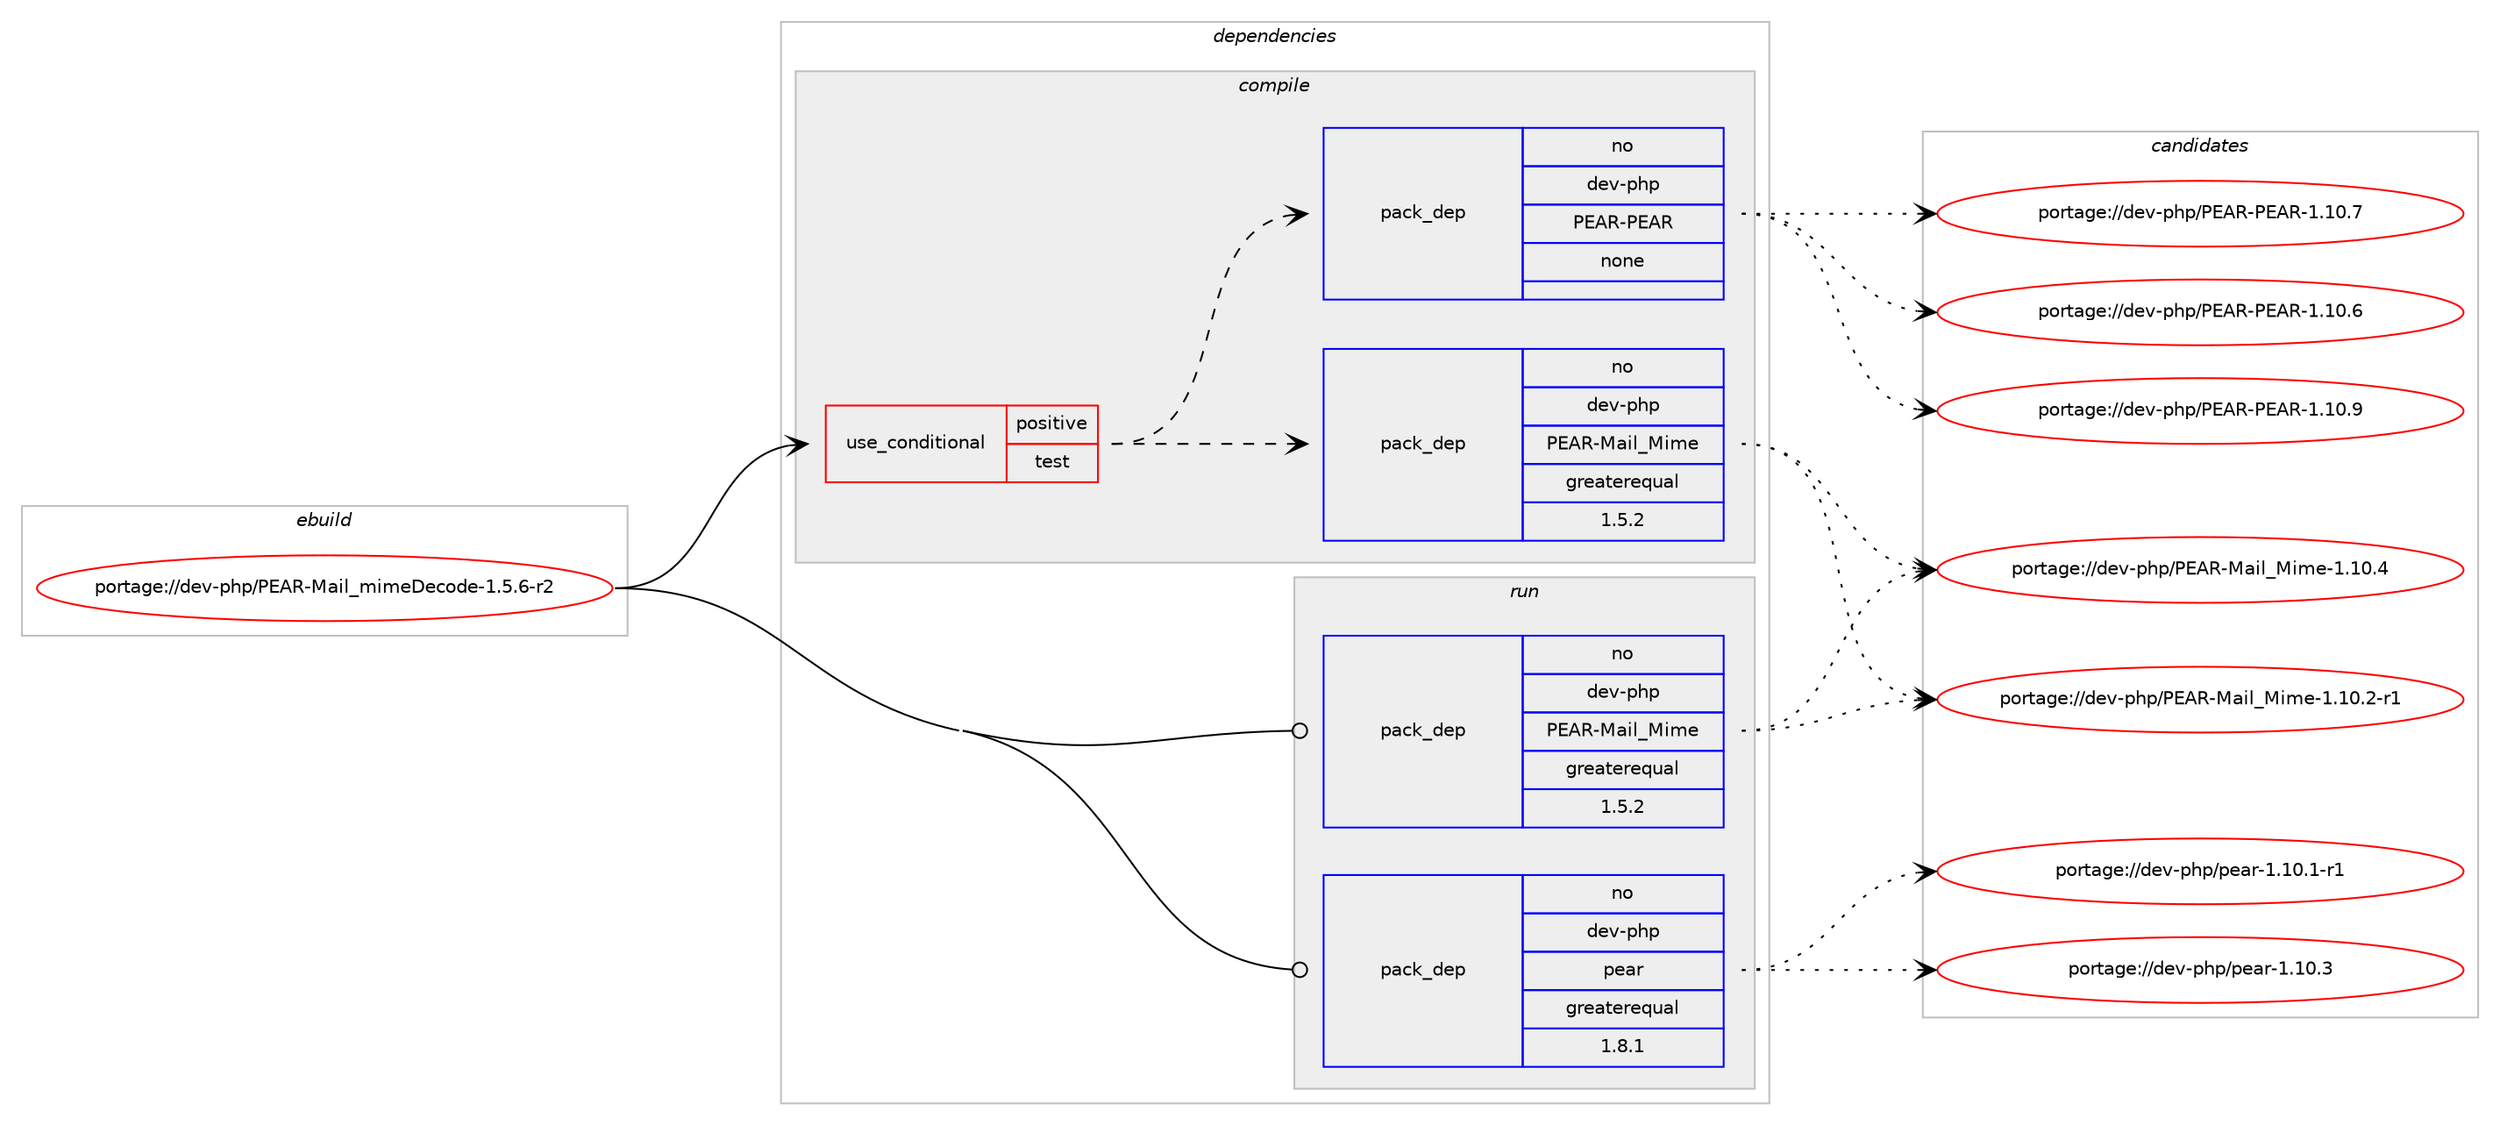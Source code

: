 digraph prolog {

# *************
# Graph options
# *************

newrank=true;
concentrate=true;
compound=true;
graph [rankdir=LR,fontname=Helvetica,fontsize=10,ranksep=1.5];#, ranksep=2.5, nodesep=0.2];
edge  [arrowhead=vee];
node  [fontname=Helvetica,fontsize=10];

# **********
# The ebuild
# **********

subgraph cluster_leftcol {
color=gray;
label=<<i>ebuild</i>>;
id [label="portage://dev-php/PEAR-Mail_mimeDecode-1.5.6-r2", color=red, width=4, href="../dev-php/PEAR-Mail_mimeDecode-1.5.6-r2.svg"];
}

# ****************
# The dependencies
# ****************

subgraph cluster_midcol {
color=gray;
label=<<i>dependencies</i>>;
subgraph cluster_compile {
fillcolor="#eeeeee";
style=filled;
label=<<i>compile</i>>;
subgraph cond121079 {
dependency477747 [label=<<TABLE BORDER="0" CELLBORDER="1" CELLSPACING="0" CELLPADDING="4"><TR><TD ROWSPAN="3" CELLPADDING="10">use_conditional</TD></TR><TR><TD>positive</TD></TR><TR><TD>test</TD></TR></TABLE>>, shape=none, color=red];
subgraph pack351617 {
dependency477748 [label=<<TABLE BORDER="0" CELLBORDER="1" CELLSPACING="0" CELLPADDING="4" WIDTH="220"><TR><TD ROWSPAN="6" CELLPADDING="30">pack_dep</TD></TR><TR><TD WIDTH="110">no</TD></TR><TR><TD>dev-php</TD></TR><TR><TD>PEAR-Mail_Mime</TD></TR><TR><TD>greaterequal</TD></TR><TR><TD>1.5.2</TD></TR></TABLE>>, shape=none, color=blue];
}
dependency477747:e -> dependency477748:w [weight=20,style="dashed",arrowhead="vee"];
subgraph pack351618 {
dependency477749 [label=<<TABLE BORDER="0" CELLBORDER="1" CELLSPACING="0" CELLPADDING="4" WIDTH="220"><TR><TD ROWSPAN="6" CELLPADDING="30">pack_dep</TD></TR><TR><TD WIDTH="110">no</TD></TR><TR><TD>dev-php</TD></TR><TR><TD>PEAR-PEAR</TD></TR><TR><TD>none</TD></TR><TR><TD></TD></TR></TABLE>>, shape=none, color=blue];
}
dependency477747:e -> dependency477749:w [weight=20,style="dashed",arrowhead="vee"];
}
id:e -> dependency477747:w [weight=20,style="solid",arrowhead="vee"];
}
subgraph cluster_compileandrun {
fillcolor="#eeeeee";
style=filled;
label=<<i>compile and run</i>>;
}
subgraph cluster_run {
fillcolor="#eeeeee";
style=filled;
label=<<i>run</i>>;
subgraph pack351619 {
dependency477750 [label=<<TABLE BORDER="0" CELLBORDER="1" CELLSPACING="0" CELLPADDING="4" WIDTH="220"><TR><TD ROWSPAN="6" CELLPADDING="30">pack_dep</TD></TR><TR><TD WIDTH="110">no</TD></TR><TR><TD>dev-php</TD></TR><TR><TD>PEAR-Mail_Mime</TD></TR><TR><TD>greaterequal</TD></TR><TR><TD>1.5.2</TD></TR></TABLE>>, shape=none, color=blue];
}
id:e -> dependency477750:w [weight=20,style="solid",arrowhead="odot"];
subgraph pack351620 {
dependency477751 [label=<<TABLE BORDER="0" CELLBORDER="1" CELLSPACING="0" CELLPADDING="4" WIDTH="220"><TR><TD ROWSPAN="6" CELLPADDING="30">pack_dep</TD></TR><TR><TD WIDTH="110">no</TD></TR><TR><TD>dev-php</TD></TR><TR><TD>pear</TD></TR><TR><TD>greaterequal</TD></TR><TR><TD>1.8.1</TD></TR></TABLE>>, shape=none, color=blue];
}
id:e -> dependency477751:w [weight=20,style="solid",arrowhead="odot"];
}
}

# **************
# The candidates
# **************

subgraph cluster_choices {
rank=same;
color=gray;
label=<<i>candidates</i>>;

subgraph choice351617 {
color=black;
nodesep=1;
choice100101118451121041124780696582457797105108957710510910145494649484652 [label="portage://dev-php/PEAR-Mail_Mime-1.10.4", color=red, width=4,href="../dev-php/PEAR-Mail_Mime-1.10.4.svg"];
choice1001011184511210411247806965824577971051089577105109101454946494846504511449 [label="portage://dev-php/PEAR-Mail_Mime-1.10.2-r1", color=red, width=4,href="../dev-php/PEAR-Mail_Mime-1.10.2-r1.svg"];
dependency477748:e -> choice100101118451121041124780696582457797105108957710510910145494649484652:w [style=dotted,weight="100"];
dependency477748:e -> choice1001011184511210411247806965824577971051089577105109101454946494846504511449:w [style=dotted,weight="100"];
}
subgraph choice351618 {
color=black;
nodesep=1;
choice100101118451121041124780696582458069658245494649484657 [label="portage://dev-php/PEAR-PEAR-1.10.9", color=red, width=4,href="../dev-php/PEAR-PEAR-1.10.9.svg"];
choice100101118451121041124780696582458069658245494649484655 [label="portage://dev-php/PEAR-PEAR-1.10.7", color=red, width=4,href="../dev-php/PEAR-PEAR-1.10.7.svg"];
choice100101118451121041124780696582458069658245494649484654 [label="portage://dev-php/PEAR-PEAR-1.10.6", color=red, width=4,href="../dev-php/PEAR-PEAR-1.10.6.svg"];
dependency477749:e -> choice100101118451121041124780696582458069658245494649484657:w [style=dotted,weight="100"];
dependency477749:e -> choice100101118451121041124780696582458069658245494649484655:w [style=dotted,weight="100"];
dependency477749:e -> choice100101118451121041124780696582458069658245494649484654:w [style=dotted,weight="100"];
}
subgraph choice351619 {
color=black;
nodesep=1;
choice100101118451121041124780696582457797105108957710510910145494649484652 [label="portage://dev-php/PEAR-Mail_Mime-1.10.4", color=red, width=4,href="../dev-php/PEAR-Mail_Mime-1.10.4.svg"];
choice1001011184511210411247806965824577971051089577105109101454946494846504511449 [label="portage://dev-php/PEAR-Mail_Mime-1.10.2-r1", color=red, width=4,href="../dev-php/PEAR-Mail_Mime-1.10.2-r1.svg"];
dependency477750:e -> choice100101118451121041124780696582457797105108957710510910145494649484652:w [style=dotted,weight="100"];
dependency477750:e -> choice1001011184511210411247806965824577971051089577105109101454946494846504511449:w [style=dotted,weight="100"];
}
subgraph choice351620 {
color=black;
nodesep=1;
choice10010111845112104112471121019711445494649484651 [label="portage://dev-php/pear-1.10.3", color=red, width=4,href="../dev-php/pear-1.10.3.svg"];
choice100101118451121041124711210197114454946494846494511449 [label="portage://dev-php/pear-1.10.1-r1", color=red, width=4,href="../dev-php/pear-1.10.1-r1.svg"];
dependency477751:e -> choice10010111845112104112471121019711445494649484651:w [style=dotted,weight="100"];
dependency477751:e -> choice100101118451121041124711210197114454946494846494511449:w [style=dotted,weight="100"];
}
}

}
